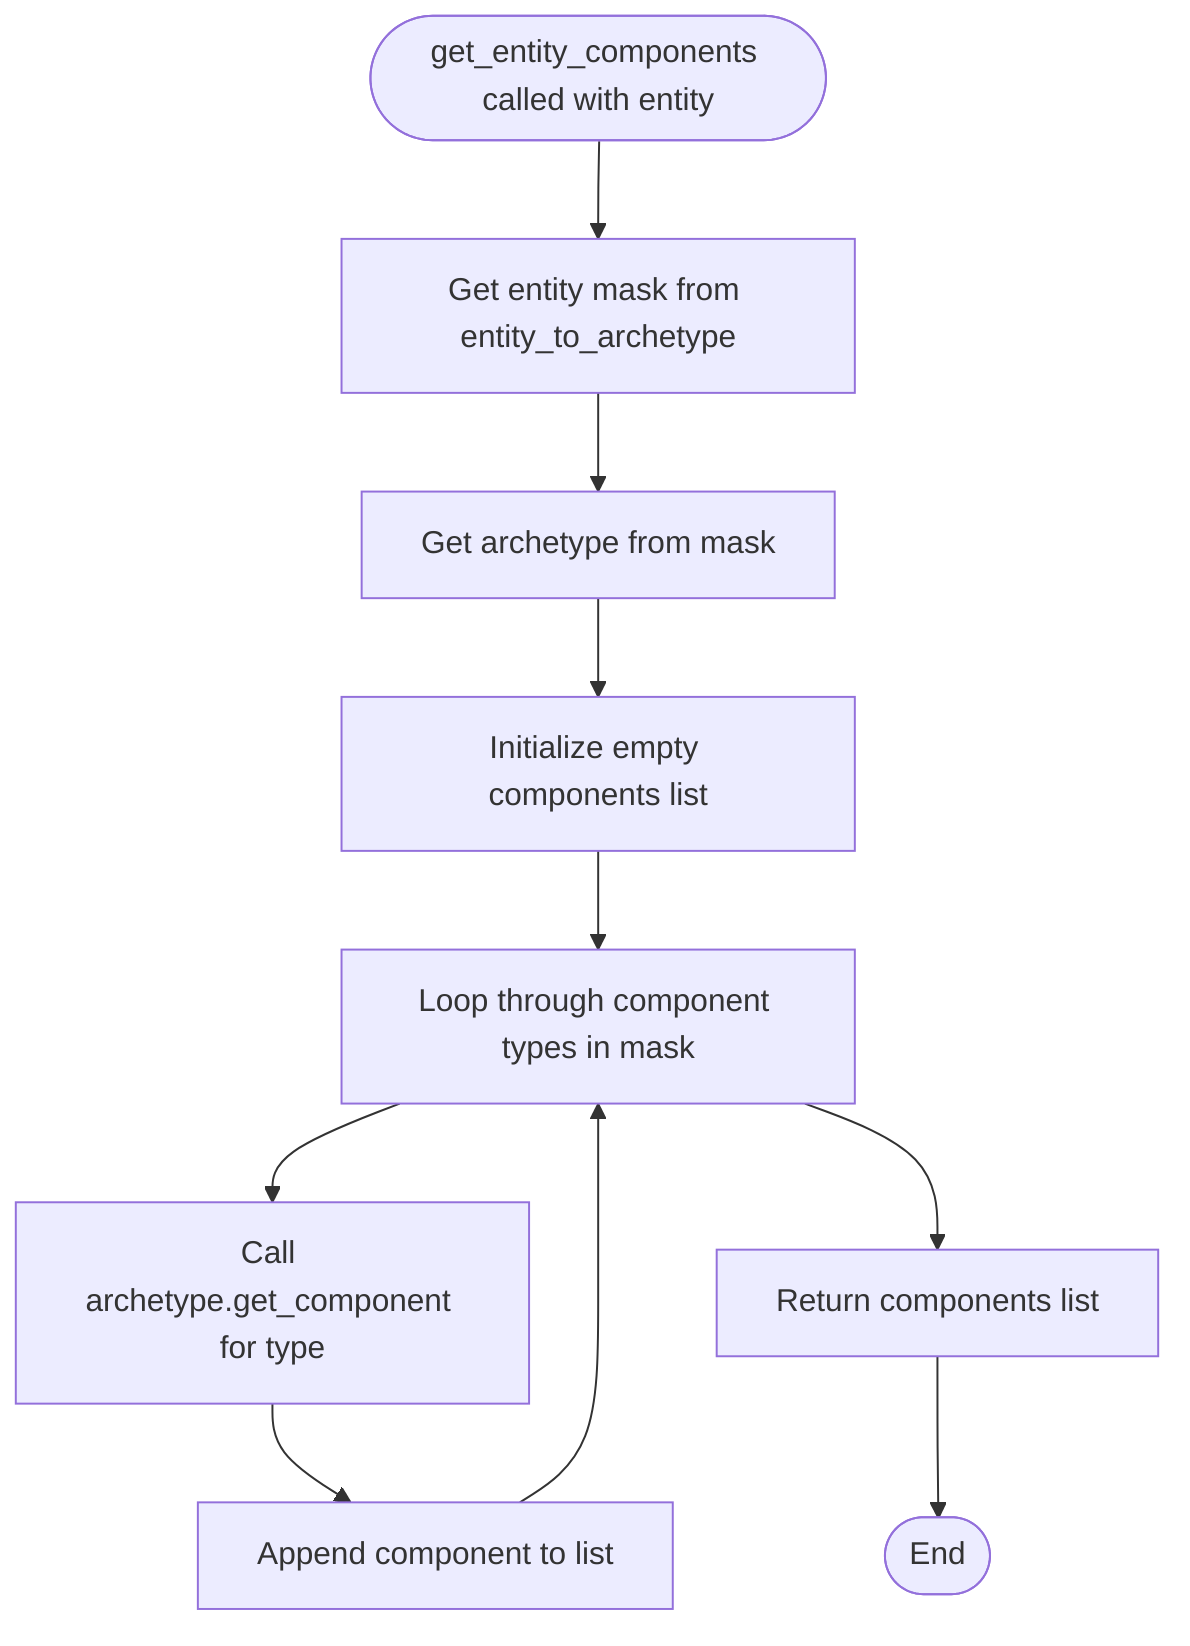 flowchart TD
    Start([get_entity_components called with entity]) --> GetMask[Get entity mask from entity_to_archetype]
    
    GetMask --> GetArchetype[Get archetype from mask]
    GetArchetype --> InitList[Initialize empty components list]
    
    InitList --> LoopTypes[Loop through component types in mask]
    LoopTypes --> GetComponent[Call archetype.get_component for type]
    
    GetComponent --> AppendComponent[Append component to list]
    AppendComponent --> LoopTypes
    
    LoopTypes --> ReturnList[Return components list]
    ReturnList --> End([End])